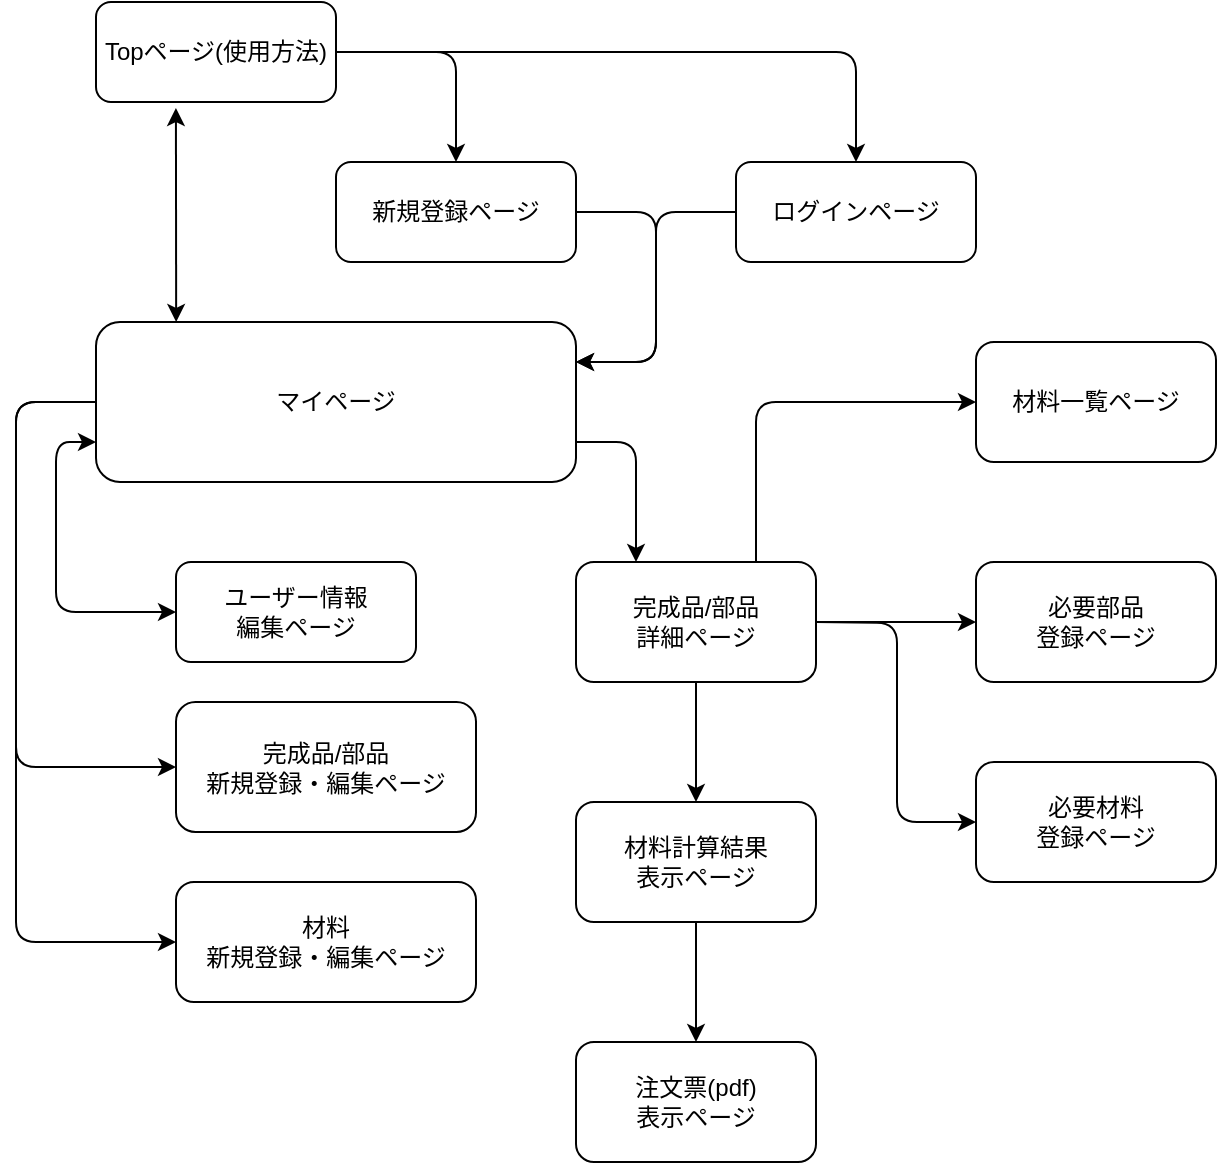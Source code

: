 <mxfile>
    <diagram id="jDzvBiFKZcBV6rKtBFfh" name="ページ1">
        <mxGraphModel dx="650" dy="647" grid="1" gridSize="10" guides="1" tooltips="1" connect="1" arrows="1" fold="1" page="1" pageScale="1" pageWidth="827" pageHeight="1169" math="0" shadow="0">
            <root>
                <mxCell id="0"/>
                <mxCell id="1" parent="0"/>
                <mxCell id="12" value="マイページ" style="rounded=1;whiteSpace=wrap;html=1;" parent="1" vertex="1">
                    <mxGeometry x="80" y="200" width="240" height="80" as="geometry"/>
                </mxCell>
                <mxCell id="13" value="新規登録ページ" style="rounded=1;whiteSpace=wrap;html=1;" parent="1" vertex="1">
                    <mxGeometry x="200" y="120" width="120" height="50" as="geometry"/>
                </mxCell>
                <mxCell id="14" value="ログインページ" style="rounded=1;whiteSpace=wrap;html=1;" parent="1" vertex="1">
                    <mxGeometry x="400" y="120" width="120" height="50" as="geometry"/>
                </mxCell>
                <mxCell id="15" value="Topページ(使用方法)" style="rounded=1;whiteSpace=wrap;html=1;" parent="1" vertex="1">
                    <mxGeometry x="80" y="40" width="120" height="50" as="geometry"/>
                </mxCell>
                <mxCell id="16" value="" style="endArrow=classic;startArrow=classic;html=1;exitX=0.167;exitY=0;exitDx=0;exitDy=0;exitPerimeter=0;entryX=0.333;entryY=1.06;entryDx=0;entryDy=0;entryPerimeter=0;" parent="1" source="12" target="15" edge="1">
                    <mxGeometry width="50" height="50" relative="1" as="geometry">
                        <mxPoint x="300" y="380" as="sourcePoint"/>
                        <mxPoint x="120" y="100" as="targetPoint"/>
                    </mxGeometry>
                </mxCell>
                <mxCell id="17" value="" style="endArrow=classic;html=1;exitX=1;exitY=0.5;exitDx=0;exitDy=0;entryX=0.5;entryY=0;entryDx=0;entryDy=0;edgeStyle=orthogonalEdgeStyle;" parent="1" source="15" target="13" edge="1">
                    <mxGeometry width="50" height="50" relative="1" as="geometry">
                        <mxPoint x="300" y="380" as="sourcePoint"/>
                        <mxPoint x="350" y="330" as="targetPoint"/>
                    </mxGeometry>
                </mxCell>
                <mxCell id="18" value="" style="endArrow=classic;html=1;exitX=1;exitY=0.5;exitDx=0;exitDy=0;entryX=0.5;entryY=0;entryDx=0;entryDy=0;edgeStyle=orthogonalEdgeStyle;" parent="1" source="15" target="14" edge="1">
                    <mxGeometry width="50" height="50" relative="1" as="geometry">
                        <mxPoint x="300" y="380" as="sourcePoint"/>
                        <mxPoint x="350" y="330" as="targetPoint"/>
                    </mxGeometry>
                </mxCell>
                <mxCell id="19" value="" style="endArrow=classic;html=1;exitX=1;exitY=0.5;exitDx=0;exitDy=0;entryX=1;entryY=0.25;entryDx=0;entryDy=0;edgeStyle=orthogonalEdgeStyle;" parent="1" source="13" target="12" edge="1">
                    <mxGeometry width="50" height="50" relative="1" as="geometry">
                        <mxPoint x="300" y="380" as="sourcePoint"/>
                        <mxPoint x="350" y="330" as="targetPoint"/>
                        <Array as="points">
                            <mxPoint x="360" y="145"/>
                            <mxPoint x="360" y="220"/>
                        </Array>
                    </mxGeometry>
                </mxCell>
                <mxCell id="20" value="" style="endArrow=classic;html=1;exitX=0;exitY=0.5;exitDx=0;exitDy=0;entryX=1;entryY=0.25;entryDx=0;entryDy=0;edgeStyle=orthogonalEdgeStyle;" parent="1" source="14" target="12" edge="1">
                    <mxGeometry width="50" height="50" relative="1" as="geometry">
                        <mxPoint x="300" y="380" as="sourcePoint"/>
                        <mxPoint x="350" y="330" as="targetPoint"/>
                    </mxGeometry>
                </mxCell>
                <mxCell id="21" value="ユーザー情報&lt;br&gt;編集ページ" style="rounded=1;whiteSpace=wrap;html=1;" parent="1" vertex="1">
                    <mxGeometry x="120" y="320" width="120" height="50" as="geometry"/>
                </mxCell>
                <mxCell id="22" value="" style="endArrow=classic;startArrow=classic;html=1;entryX=0;entryY=0.5;entryDx=0;entryDy=0;edgeStyle=orthogonalEdgeStyle;" parent="1" target="21" edge="1">
                    <mxGeometry width="50" height="50" relative="1" as="geometry">
                        <mxPoint x="80" y="260" as="sourcePoint"/>
                        <mxPoint x="350" y="320" as="targetPoint"/>
                        <Array as="points">
                            <mxPoint x="60" y="260"/>
                            <mxPoint x="60" y="345"/>
                        </Array>
                    </mxGeometry>
                </mxCell>
                <mxCell id="23" value="完成品/部品&lt;br&gt;新規登録・編集ページ" style="rounded=1;whiteSpace=wrap;html=1;" parent="1" vertex="1">
                    <mxGeometry x="120" y="390" width="150" height="65" as="geometry"/>
                </mxCell>
                <mxCell id="24" value="材料&lt;br&gt;新規登録・編集ページ" style="rounded=1;whiteSpace=wrap;html=1;" parent="1" vertex="1">
                    <mxGeometry x="120" y="480" width="150" height="60" as="geometry"/>
                </mxCell>
                <mxCell id="33" value="完成品/部品&lt;br&gt;詳細ページ" style="rounded=1;whiteSpace=wrap;html=1;" parent="1" vertex="1">
                    <mxGeometry x="320" y="320" width="120" height="60" as="geometry"/>
                </mxCell>
                <mxCell id="35" value="必要部品&lt;br&gt;登録ページ" style="rounded=1;whiteSpace=wrap;html=1;" parent="1" vertex="1">
                    <mxGeometry x="520" y="320" width="120" height="60" as="geometry"/>
                </mxCell>
                <mxCell id="36" value="必要材料&lt;br&gt;登録ページ" style="rounded=1;whiteSpace=wrap;html=1;" parent="1" vertex="1">
                    <mxGeometry x="520" y="420" width="120" height="60" as="geometry"/>
                </mxCell>
                <mxCell id="40" value="材料計算結果&lt;br&gt;表示ページ" style="rounded=1;whiteSpace=wrap;html=1;" parent="1" vertex="1">
                    <mxGeometry x="320" y="440" width="120" height="60" as="geometry"/>
                </mxCell>
                <mxCell id="41" value="" style="endArrow=classic;html=1;entryX=0.5;entryY=0;entryDx=0;entryDy=0;exitX=0.5;exitY=1;exitDx=0;exitDy=0;" parent="1" source="33" target="40" edge="1">
                    <mxGeometry width="50" height="50" relative="1" as="geometry">
                        <mxPoint x="300" y="360" as="sourcePoint"/>
                        <mxPoint x="350" y="310" as="targetPoint"/>
                    </mxGeometry>
                </mxCell>
                <mxCell id="43" value="" style="endArrow=classic;html=1;entryX=0;entryY=0.5;entryDx=0;entryDy=0;exitX=0;exitY=0.5;exitDx=0;exitDy=0;edgeStyle=orthogonalEdgeStyle;" parent="1" source="12" target="23" edge="1">
                    <mxGeometry width="50" height="50" relative="1" as="geometry">
                        <mxPoint x="310" y="360" as="sourcePoint"/>
                        <mxPoint x="360" y="310" as="targetPoint"/>
                        <Array as="points">
                            <mxPoint x="40" y="240"/>
                            <mxPoint x="40" y="423"/>
                        </Array>
                    </mxGeometry>
                </mxCell>
                <mxCell id="44" value="" style="endArrow=classic;html=1;exitX=0;exitY=0.5;exitDx=0;exitDy=0;entryX=0;entryY=0.5;entryDx=0;entryDy=0;edgeStyle=orthogonalEdgeStyle;" parent="1" source="12" target="24" edge="1">
                    <mxGeometry width="50" height="50" relative="1" as="geometry">
                        <mxPoint x="190" y="360" as="sourcePoint"/>
                        <mxPoint x="240" y="310" as="targetPoint"/>
                        <Array as="points">
                            <mxPoint x="40" y="240"/>
                            <mxPoint x="40" y="510"/>
                        </Array>
                    </mxGeometry>
                </mxCell>
                <mxCell id="45" value="" style="endArrow=classic;html=1;exitX=1;exitY=0.75;exitDx=0;exitDy=0;entryX=0.25;entryY=0;entryDx=0;entryDy=0;edgeStyle=orthogonalEdgeStyle;" parent="1" source="12" target="33" edge="1">
                    <mxGeometry width="50" height="50" relative="1" as="geometry">
                        <mxPoint x="300" y="360" as="sourcePoint"/>
                        <mxPoint x="350" y="310" as="targetPoint"/>
                        <Array as="points">
                            <mxPoint x="350" y="260"/>
                        </Array>
                    </mxGeometry>
                </mxCell>
                <mxCell id="46" value="" style="endArrow=classic;html=1;entryX=0;entryY=0.5;entryDx=0;entryDy=0;exitX=1;exitY=0.5;exitDx=0;exitDy=0;" parent="1" source="33" target="35" edge="1">
                    <mxGeometry width="50" height="50" relative="1" as="geometry">
                        <mxPoint x="300" y="360" as="sourcePoint"/>
                        <mxPoint x="350" y="310" as="targetPoint"/>
                    </mxGeometry>
                </mxCell>
                <mxCell id="48" value="" style="endArrow=classic;html=1;entryX=0;entryY=0.5;entryDx=0;entryDy=0;edgeStyle=orthogonalEdgeStyle;" parent="1" target="36" edge="1">
                    <mxGeometry width="50" height="50" relative="1" as="geometry">
                        <mxPoint x="440" y="350" as="sourcePoint"/>
                        <mxPoint x="350" y="310" as="targetPoint"/>
                    </mxGeometry>
                </mxCell>
                <mxCell id="49" value="材料一覧ページ" style="rounded=1;whiteSpace=wrap;html=1;" parent="1" vertex="1">
                    <mxGeometry x="520" y="210" width="120" height="60" as="geometry"/>
                </mxCell>
                <mxCell id="50" value="" style="endArrow=classic;html=1;exitX=0.75;exitY=0;exitDx=0;exitDy=0;entryX=0;entryY=0.5;entryDx=0;entryDy=0;edgeStyle=orthogonalEdgeStyle;" parent="1" source="33" target="49" edge="1">
                    <mxGeometry width="50" height="50" relative="1" as="geometry">
                        <mxPoint x="300" y="360" as="sourcePoint"/>
                        <mxPoint x="350" y="310" as="targetPoint"/>
                    </mxGeometry>
                </mxCell>
                <mxCell id="51" value="注文票(pdf)&lt;br&gt;表示ページ" style="rounded=1;whiteSpace=wrap;html=1;" vertex="1" parent="1">
                    <mxGeometry x="320" y="560" width="120" height="60" as="geometry"/>
                </mxCell>
                <mxCell id="52" value="" style="endArrow=classic;html=1;entryX=0.5;entryY=0;entryDx=0;entryDy=0;exitX=0.5;exitY=1;exitDx=0;exitDy=0;" edge="1" parent="1" source="40" target="51">
                    <mxGeometry width="50" height="50" relative="1" as="geometry">
                        <mxPoint x="310" y="530" as="sourcePoint"/>
                        <mxPoint x="360" y="480" as="targetPoint"/>
                    </mxGeometry>
                </mxCell>
            </root>
        </mxGraphModel>
    </diagram>
</mxfile>